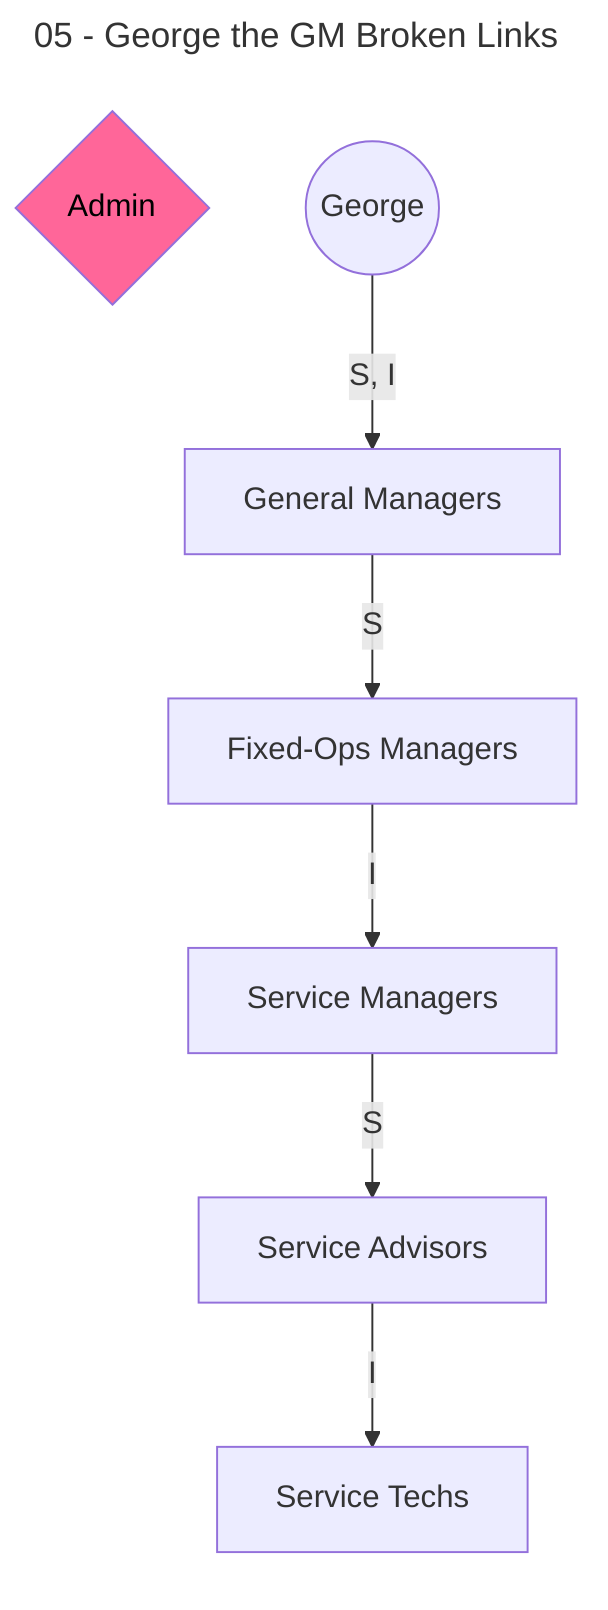 ---
title: 05 - George the GM Broken Links
---
graph TB
    admin{Admin}
    george((George))
    gm[General Managers]
    fm[Fixed-Ops Managers]
    sm[Service Managers]
    sa[Service Advisors]
    st[Service Techs]
    george--S, I-->gm
    gm--S-->fm
    fm--I-->sm
    sm--S-->sa
    sa--I-->st
    style admin fill:#FF6699,color:black
